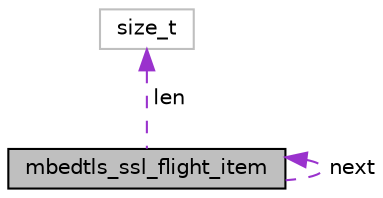 digraph "mbedtls_ssl_flight_item"
{
  edge [fontname="Helvetica",fontsize="10",labelfontname="Helvetica",labelfontsize="10"];
  node [fontname="Helvetica",fontsize="10",shape=record];
  Node1 [label="mbedtls_ssl_flight_item",height=0.2,width=0.4,color="black", fillcolor="grey75", style="filled", fontcolor="black"];
  Node1 -> Node1 [dir="back",color="darkorchid3",fontsize="10",style="dashed",label=" next" ];
  Node2 -> Node1 [dir="back",color="darkorchid3",fontsize="10",style="dashed",label=" len" ];
  Node2 [label="size_t",height=0.2,width=0.4,color="grey75", fillcolor="white", style="filled"];
}
